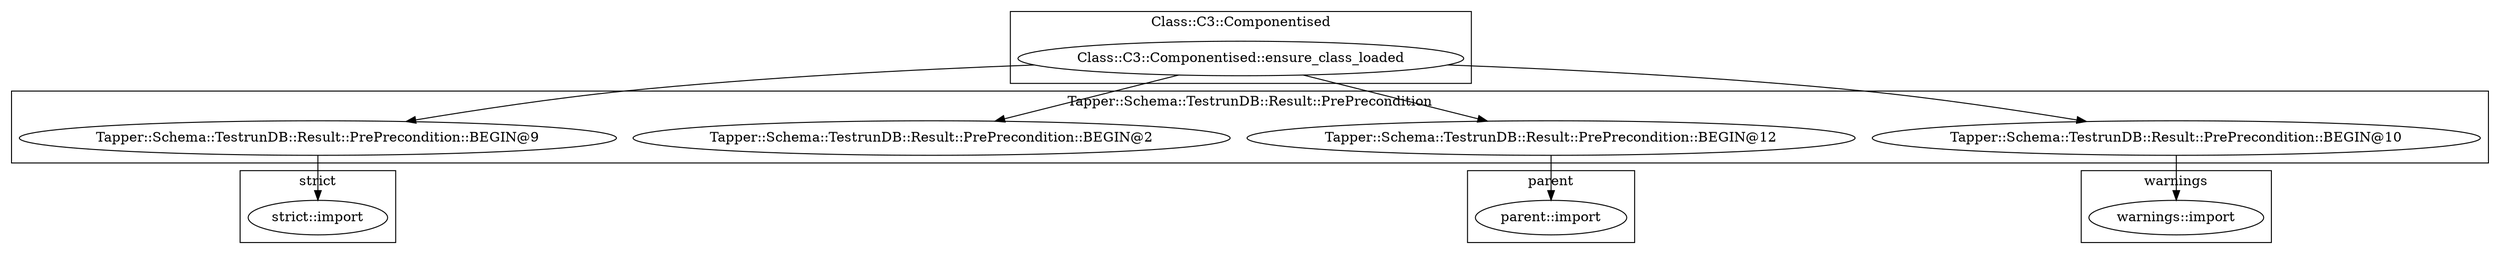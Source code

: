 digraph {
graph [overlap=false]
subgraph cluster_parent {
	label="parent";
	"parent::import";
}
subgraph cluster_Class_C3_Componentised {
	label="Class::C3::Componentised";
	"Class::C3::Componentised::ensure_class_loaded";
}
subgraph cluster_warnings {
	label="warnings";
	"warnings::import";
}
subgraph cluster_strict {
	label="strict";
	"strict::import";
}
subgraph cluster_Tapper_Schema_TestrunDB_Result_PrePrecondition {
	label="Tapper::Schema::TestrunDB::Result::PrePrecondition";
	"Tapper::Schema::TestrunDB::Result::PrePrecondition::BEGIN@9";
	"Tapper::Schema::TestrunDB::Result::PrePrecondition::BEGIN@12";
	"Tapper::Schema::TestrunDB::Result::PrePrecondition::BEGIN@2";
	"Tapper::Schema::TestrunDB::Result::PrePrecondition::BEGIN@10";
}
"Class::C3::Componentised::ensure_class_loaded" -> "Tapper::Schema::TestrunDB::Result::PrePrecondition::BEGIN@2";
"Class::C3::Componentised::ensure_class_loaded" -> "Tapper::Schema::TestrunDB::Result::PrePrecondition::BEGIN@10";
"Tapper::Schema::TestrunDB::Result::PrePrecondition::BEGIN@10" -> "warnings::import";
"Class::C3::Componentised::ensure_class_loaded" -> "Tapper::Schema::TestrunDB::Result::PrePrecondition::BEGIN@9";
"Tapper::Schema::TestrunDB::Result::PrePrecondition::BEGIN@9" -> "strict::import";
"Tapper::Schema::TestrunDB::Result::PrePrecondition::BEGIN@12" -> "parent::import";
"Class::C3::Componentised::ensure_class_loaded" -> "Tapper::Schema::TestrunDB::Result::PrePrecondition::BEGIN@12";
}
